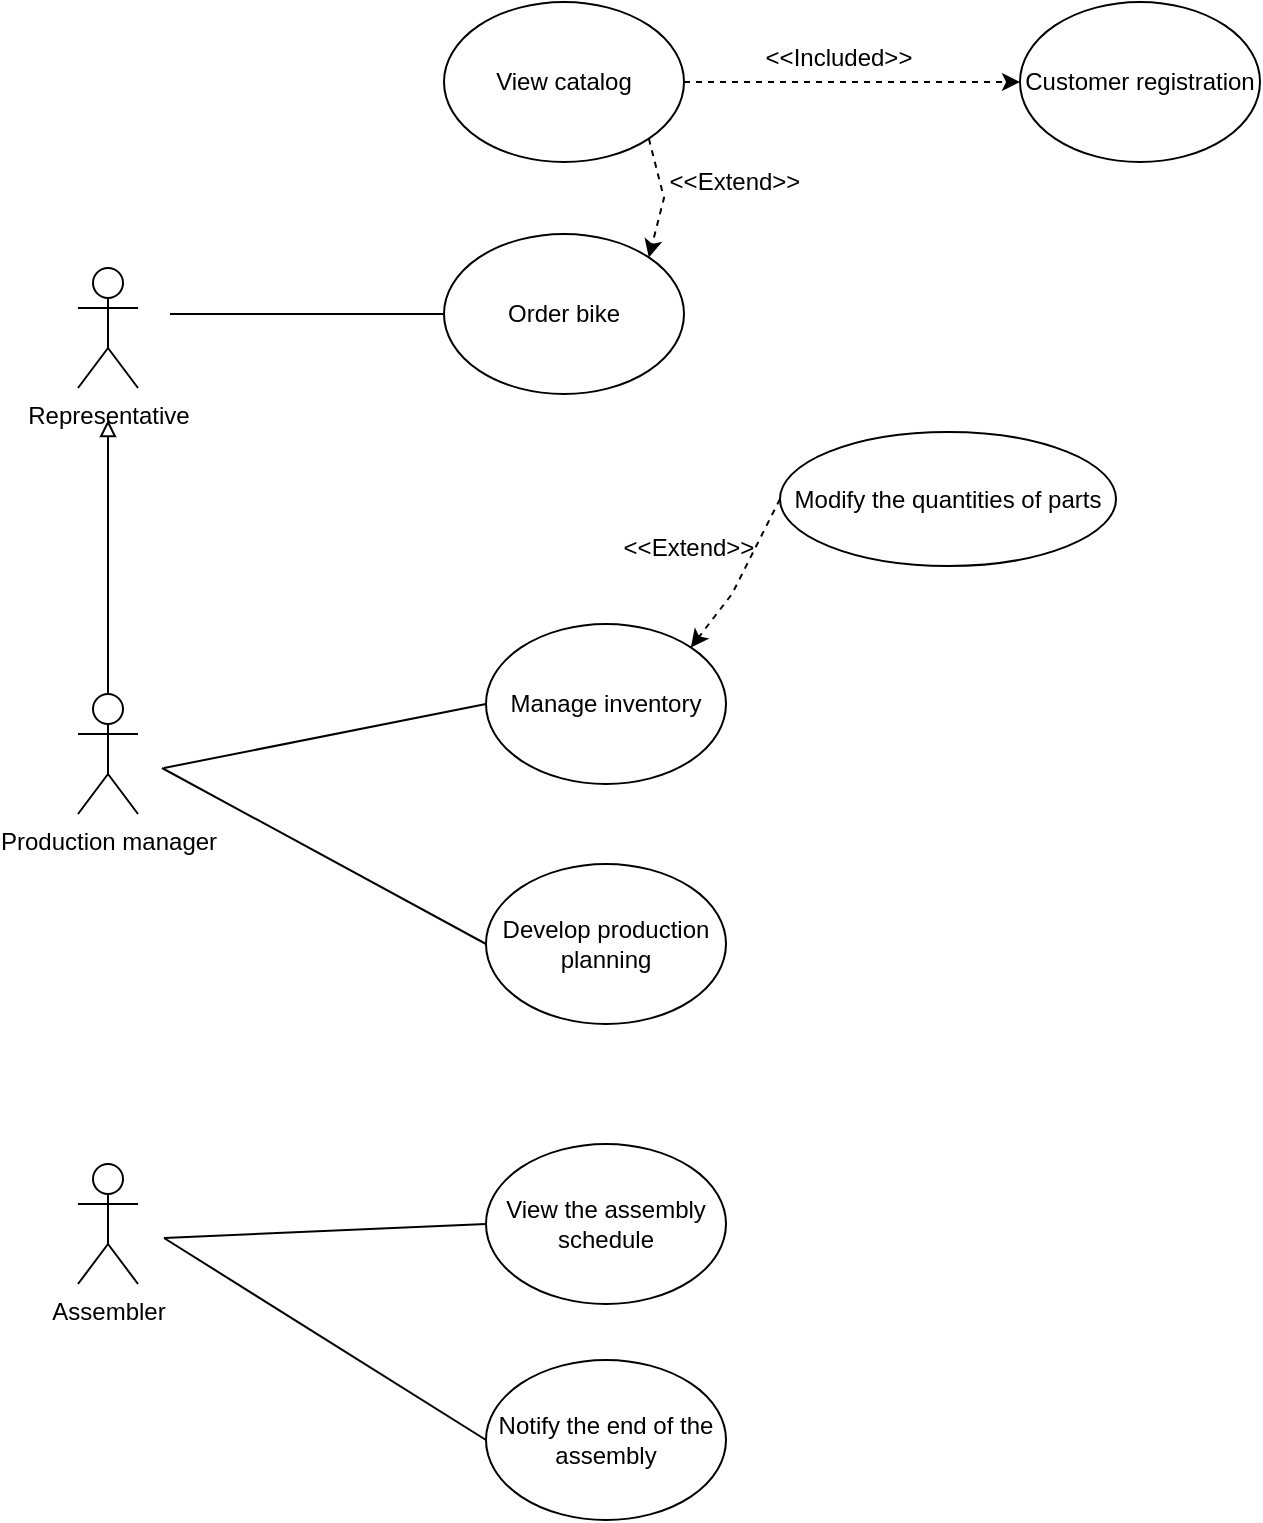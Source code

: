 <mxfile version="13.9.9" type="device"><diagram id="wULXQupezoHCo-uZbFMu" name="Page-1"><mxGraphModel dx="1217" dy="706" grid="0" gridSize="10" guides="1" tooltips="1" connect="1" arrows="1" fold="1" page="1" pageScale="1" pageWidth="827" pageHeight="1169" math="0" shadow="0"><root><mxCell id="0"/><mxCell id="1" parent="0"/><mxCell id="B6AIucj5y50UW0RL-rm--3" value="" style="edgeStyle=orthogonalEdgeStyle;rounded=0;orthogonalLoop=1;jettySize=auto;html=1;endArrow=block;endFill=0;" parent="1" source="B6AIucj5y50UW0RL-rm--1" edge="1"><mxGeometry relative="1" as="geometry"><mxPoint x="100" y="258" as="targetPoint"/></mxGeometry></mxCell><mxCell id="B6AIucj5y50UW0RL-rm--1" value="&lt;div&gt;Production manager&lt;/div&gt;" style="shape=umlActor;verticalLabelPosition=bottom;verticalAlign=top;html=1;outlineConnect=0;" parent="1" vertex="1"><mxGeometry x="85" y="395" width="30" height="60" as="geometry"/></mxCell><mxCell id="B6AIucj5y50UW0RL-rm--2" value="Assembler" style="shape=umlActor;verticalLabelPosition=bottom;verticalAlign=top;html=1;outlineConnect=0;" parent="1" vertex="1"><mxGeometry x="85" y="630" width="30" height="60" as="geometry"/></mxCell><mxCell id="B6AIucj5y50UW0RL-rm--8" value="Order bike" style="ellipse;whiteSpace=wrap;html=1;" parent="1" vertex="1"><mxGeometry x="268" y="165" width="120" height="80" as="geometry"/></mxCell><mxCell id="B6AIucj5y50UW0RL-rm--9" value="View catalog" style="ellipse;whiteSpace=wrap;html=1;" parent="1" vertex="1"><mxGeometry x="268" y="49" width="120" height="80" as="geometry"/></mxCell><mxCell id="B6AIucj5y50UW0RL-rm--11" value="" style="endArrow=none;html=1;rounded=0;entryX=0;entryY=0.5;entryDx=0;entryDy=0;" parent="1" target="B6AIucj5y50UW0RL-rm--8" edge="1"><mxGeometry width="50" height="50" relative="1" as="geometry"><mxPoint x="131" y="205" as="sourcePoint"/><mxPoint x="354" y="410" as="targetPoint"/></mxGeometry></mxCell><mxCell id="B6AIucj5y50UW0RL-rm--13" value="" style="endArrow=classic;html=1;rounded=0;entryX=1;entryY=0;entryDx=0;entryDy=0;exitX=1;exitY=1;exitDx=0;exitDy=0;dashed=1;" parent="1" source="B6AIucj5y50UW0RL-rm--9" target="B6AIucj5y50UW0RL-rm--8" edge="1"><mxGeometry width="50" height="50" relative="1" as="geometry"><mxPoint x="304" y="460" as="sourcePoint"/><mxPoint x="354" y="410" as="targetPoint"/><Array as="points"><mxPoint x="378" y="147"/></Array></mxGeometry></mxCell><mxCell id="B6AIucj5y50UW0RL-rm--14" value="&amp;lt;&amp;lt;Extend&amp;gt;&amp;gt;" style="text;html=1;strokeColor=none;fillColor=none;align=center;verticalAlign=middle;whiteSpace=wrap;rounded=0;" parent="1" vertex="1"><mxGeometry x="371" y="124" width="85" height="30" as="geometry"/></mxCell><mxCell id="B6AIucj5y50UW0RL-rm--16" value="Customer registration" style="ellipse;whiteSpace=wrap;html=1;" parent="1" vertex="1"><mxGeometry x="556" y="49" width="120" height="80" as="geometry"/></mxCell><mxCell id="B6AIucj5y50UW0RL-rm--17" value="" style="endArrow=classic;html=1;rounded=0;entryX=0;entryY=0.5;entryDx=0;entryDy=0;exitX=1;exitY=0.5;exitDx=0;exitDy=0;dashed=1;" parent="1" source="B6AIucj5y50UW0RL-rm--9" target="B6AIucj5y50UW0RL-rm--16" edge="1"><mxGeometry width="50" height="50" relative="1" as="geometry"><mxPoint x="380.426" y="127.284" as="sourcePoint"/><mxPoint x="380.426" y="186.716" as="targetPoint"/><Array as="points"/></mxGeometry></mxCell><mxCell id="B6AIucj5y50UW0RL-rm--18" value="&amp;lt;&amp;lt;Included&amp;gt;&amp;gt;" style="text;html=1;strokeColor=none;fillColor=none;align=center;verticalAlign=middle;whiteSpace=wrap;rounded=0;" parent="1" vertex="1"><mxGeometry x="423" y="62" width="85" height="30" as="geometry"/></mxCell><mxCell id="B6AIucj5y50UW0RL-rm--19" value="Manage inventory" style="ellipse;whiteSpace=wrap;html=1;" parent="1" vertex="1"><mxGeometry x="289" y="360" width="120" height="80" as="geometry"/></mxCell><mxCell id="B6AIucj5y50UW0RL-rm--20" value="Develop production planning" style="ellipse;whiteSpace=wrap;html=1;" parent="1" vertex="1"><mxGeometry x="289" y="480" width="120" height="80" as="geometry"/></mxCell><mxCell id="B6AIucj5y50UW0RL-rm--21" value="" style="endArrow=none;html=1;rounded=0;entryX=0;entryY=0.5;entryDx=0;entryDy=0;" parent="1" target="B6AIucj5y50UW0RL-rm--19" edge="1"><mxGeometry width="50" height="50" relative="1" as="geometry"><mxPoint x="128" y="432" as="sourcePoint"/><mxPoint x="354" y="410" as="targetPoint"/></mxGeometry></mxCell><mxCell id="B6AIucj5y50UW0RL-rm--22" value="" style="endArrow=none;html=1;rounded=0;entryX=0;entryY=0.5;entryDx=0;entryDy=0;" parent="1" target="B6AIucj5y50UW0RL-rm--20" edge="1"><mxGeometry width="50" height="50" relative="1" as="geometry"><mxPoint x="127" y="432" as="sourcePoint"/><mxPoint x="354" y="410" as="targetPoint"/></mxGeometry></mxCell><mxCell id="B6AIucj5y50UW0RL-rm--23" value="&amp;lt;&amp;lt;Extend&amp;gt;&amp;gt;" style="text;html=1;strokeColor=none;fillColor=none;align=center;verticalAlign=middle;whiteSpace=wrap;rounded=0;" parent="1" vertex="1"><mxGeometry x="348" y="307" width="85" height="30" as="geometry"/></mxCell><mxCell id="B6AIucj5y50UW0RL-rm--24" value="" style="endArrow=classic;html=1;rounded=0;entryX=1;entryY=0;entryDx=0;entryDy=0;dashed=1;exitX=0;exitY=0.5;exitDx=0;exitDy=0;" parent="1" source="B6AIucj5y50UW0RL-rm--25" target="B6AIucj5y50UW0RL-rm--19" edge="1"><mxGeometry width="50" height="50" relative="1" as="geometry"><mxPoint x="412" y="312" as="sourcePoint"/><mxPoint x="380.426" y="186.716" as="targetPoint"/><Array as="points"><mxPoint x="412" y="345"/></Array></mxGeometry></mxCell><mxCell id="B6AIucj5y50UW0RL-rm--25" value="Modify the quantities of parts" style="ellipse;whiteSpace=wrap;html=1;" parent="1" vertex="1"><mxGeometry x="436" y="264" width="168" height="67" as="geometry"/></mxCell><mxCell id="MCYu7_DUqjJC-CDQNhCp-1" value="Representative" style="shape=umlActor;verticalLabelPosition=bottom;verticalAlign=top;html=1;outlineConnect=0;" vertex="1" parent="1"><mxGeometry x="85" y="182" width="30" height="60" as="geometry"/></mxCell><mxCell id="MCYu7_DUqjJC-CDQNhCp-2" value="View the assembly schedule" style="ellipse;whiteSpace=wrap;html=1;" vertex="1" parent="1"><mxGeometry x="289" y="620" width="120" height="80" as="geometry"/></mxCell><mxCell id="MCYu7_DUqjJC-CDQNhCp-4" value="Notify the end of the assembly" style="ellipse;whiteSpace=wrap;html=1;" vertex="1" parent="1"><mxGeometry x="289" y="728" width="120" height="80" as="geometry"/></mxCell><mxCell id="MCYu7_DUqjJC-CDQNhCp-5" value="" style="endArrow=none;html=1;entryX=0;entryY=0.5;entryDx=0;entryDy=0;" edge="1" parent="1" target="MCYu7_DUqjJC-CDQNhCp-2"><mxGeometry width="50" height="50" relative="1" as="geometry"><mxPoint x="128" y="667" as="sourcePoint"/><mxPoint x="437" y="622" as="targetPoint"/></mxGeometry></mxCell><mxCell id="MCYu7_DUqjJC-CDQNhCp-6" value="" style="endArrow=none;html=1;entryX=0;entryY=0.5;entryDx=0;entryDy=0;" edge="1" parent="1" target="MCYu7_DUqjJC-CDQNhCp-4"><mxGeometry width="50" height="50" relative="1" as="geometry"><mxPoint x="128" y="667" as="sourcePoint"/><mxPoint x="437" y="622" as="targetPoint"/></mxGeometry></mxCell></root></mxGraphModel></diagram></mxfile>